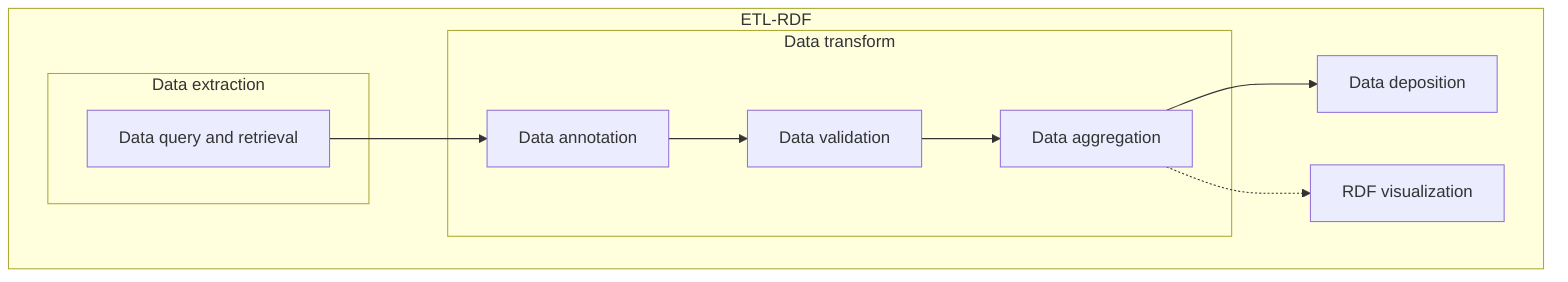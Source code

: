 graph TD
    
    subgraph ETL-RDF
        subgraph Data extraction

            A1[Data query and retrieval]
        end

        subgraph Data transform
            B1[Data annotation]
            B2[Data validation]
            B3[Data aggregation]
        end

        C[Data deposition]

        A1-->B1
        B1-->B2
        B2-->B3
        B3-->C
        B3-.->D[RDF visualization]
    end